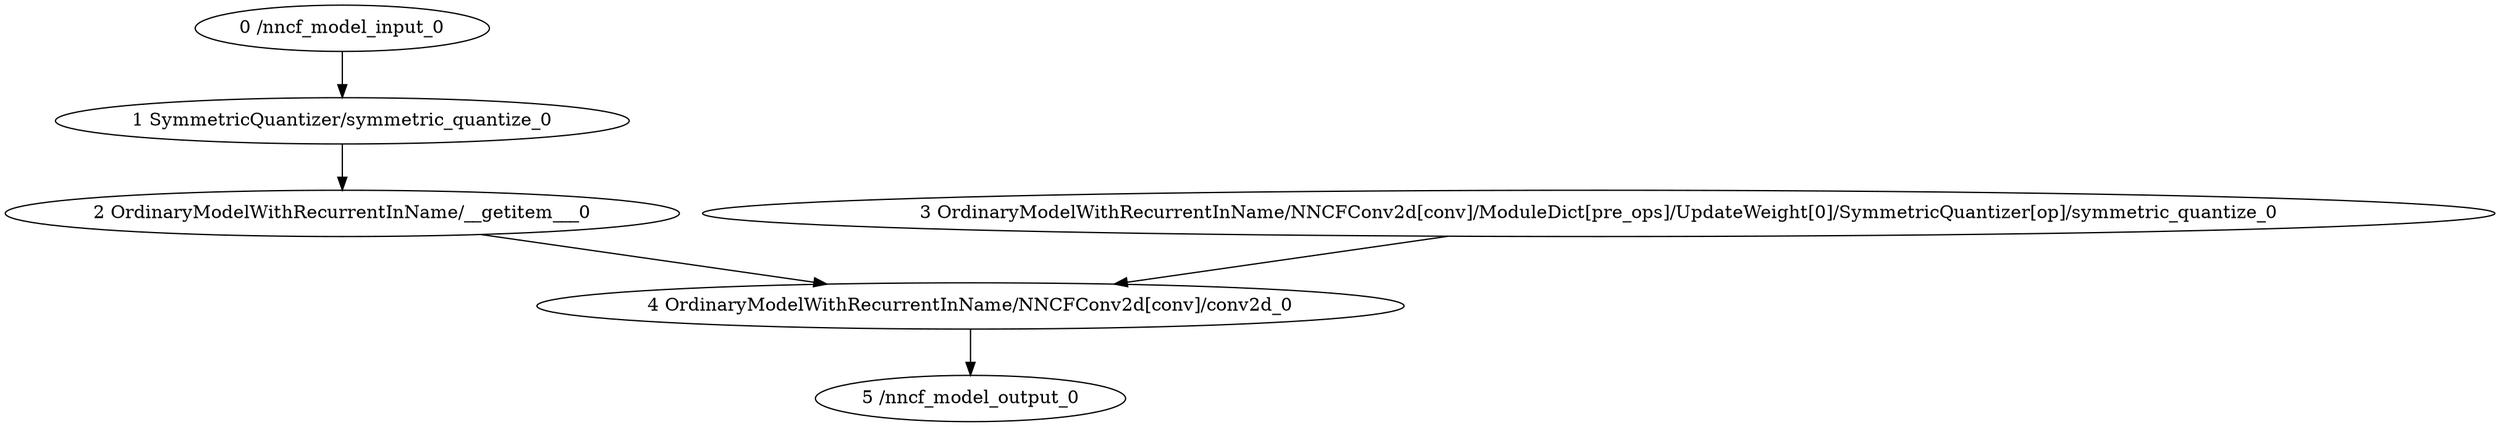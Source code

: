strict digraph  {
"0 /nncf_model_input_0" [id=0, type=nncf_model_input];
"1 SymmetricQuantizer/symmetric_quantize_0" [id=1, type=symmetric_quantize];
"2 OrdinaryModelWithRecurrentInName/__getitem___0" [id=2, type=__getitem__];
"3 OrdinaryModelWithRecurrentInName/NNCFConv2d[conv]/ModuleDict[pre_ops]/UpdateWeight[0]/SymmetricQuantizer[op]/symmetric_quantize_0" [id=3, type=symmetric_quantize];
"4 OrdinaryModelWithRecurrentInName/NNCFConv2d[conv]/conv2d_0" [id=4, type=conv2d];
"5 /nncf_model_output_0" [id=5, type=nncf_model_output];
"0 /nncf_model_input_0" -> "1 SymmetricQuantizer/symmetric_quantize_0";
"1 SymmetricQuantizer/symmetric_quantize_0" -> "2 OrdinaryModelWithRecurrentInName/__getitem___0";
"2 OrdinaryModelWithRecurrentInName/__getitem___0" -> "4 OrdinaryModelWithRecurrentInName/NNCFConv2d[conv]/conv2d_0";
"3 OrdinaryModelWithRecurrentInName/NNCFConv2d[conv]/ModuleDict[pre_ops]/UpdateWeight[0]/SymmetricQuantizer[op]/symmetric_quantize_0" -> "4 OrdinaryModelWithRecurrentInName/NNCFConv2d[conv]/conv2d_0";
"4 OrdinaryModelWithRecurrentInName/NNCFConv2d[conv]/conv2d_0" -> "5 /nncf_model_output_0";
}
